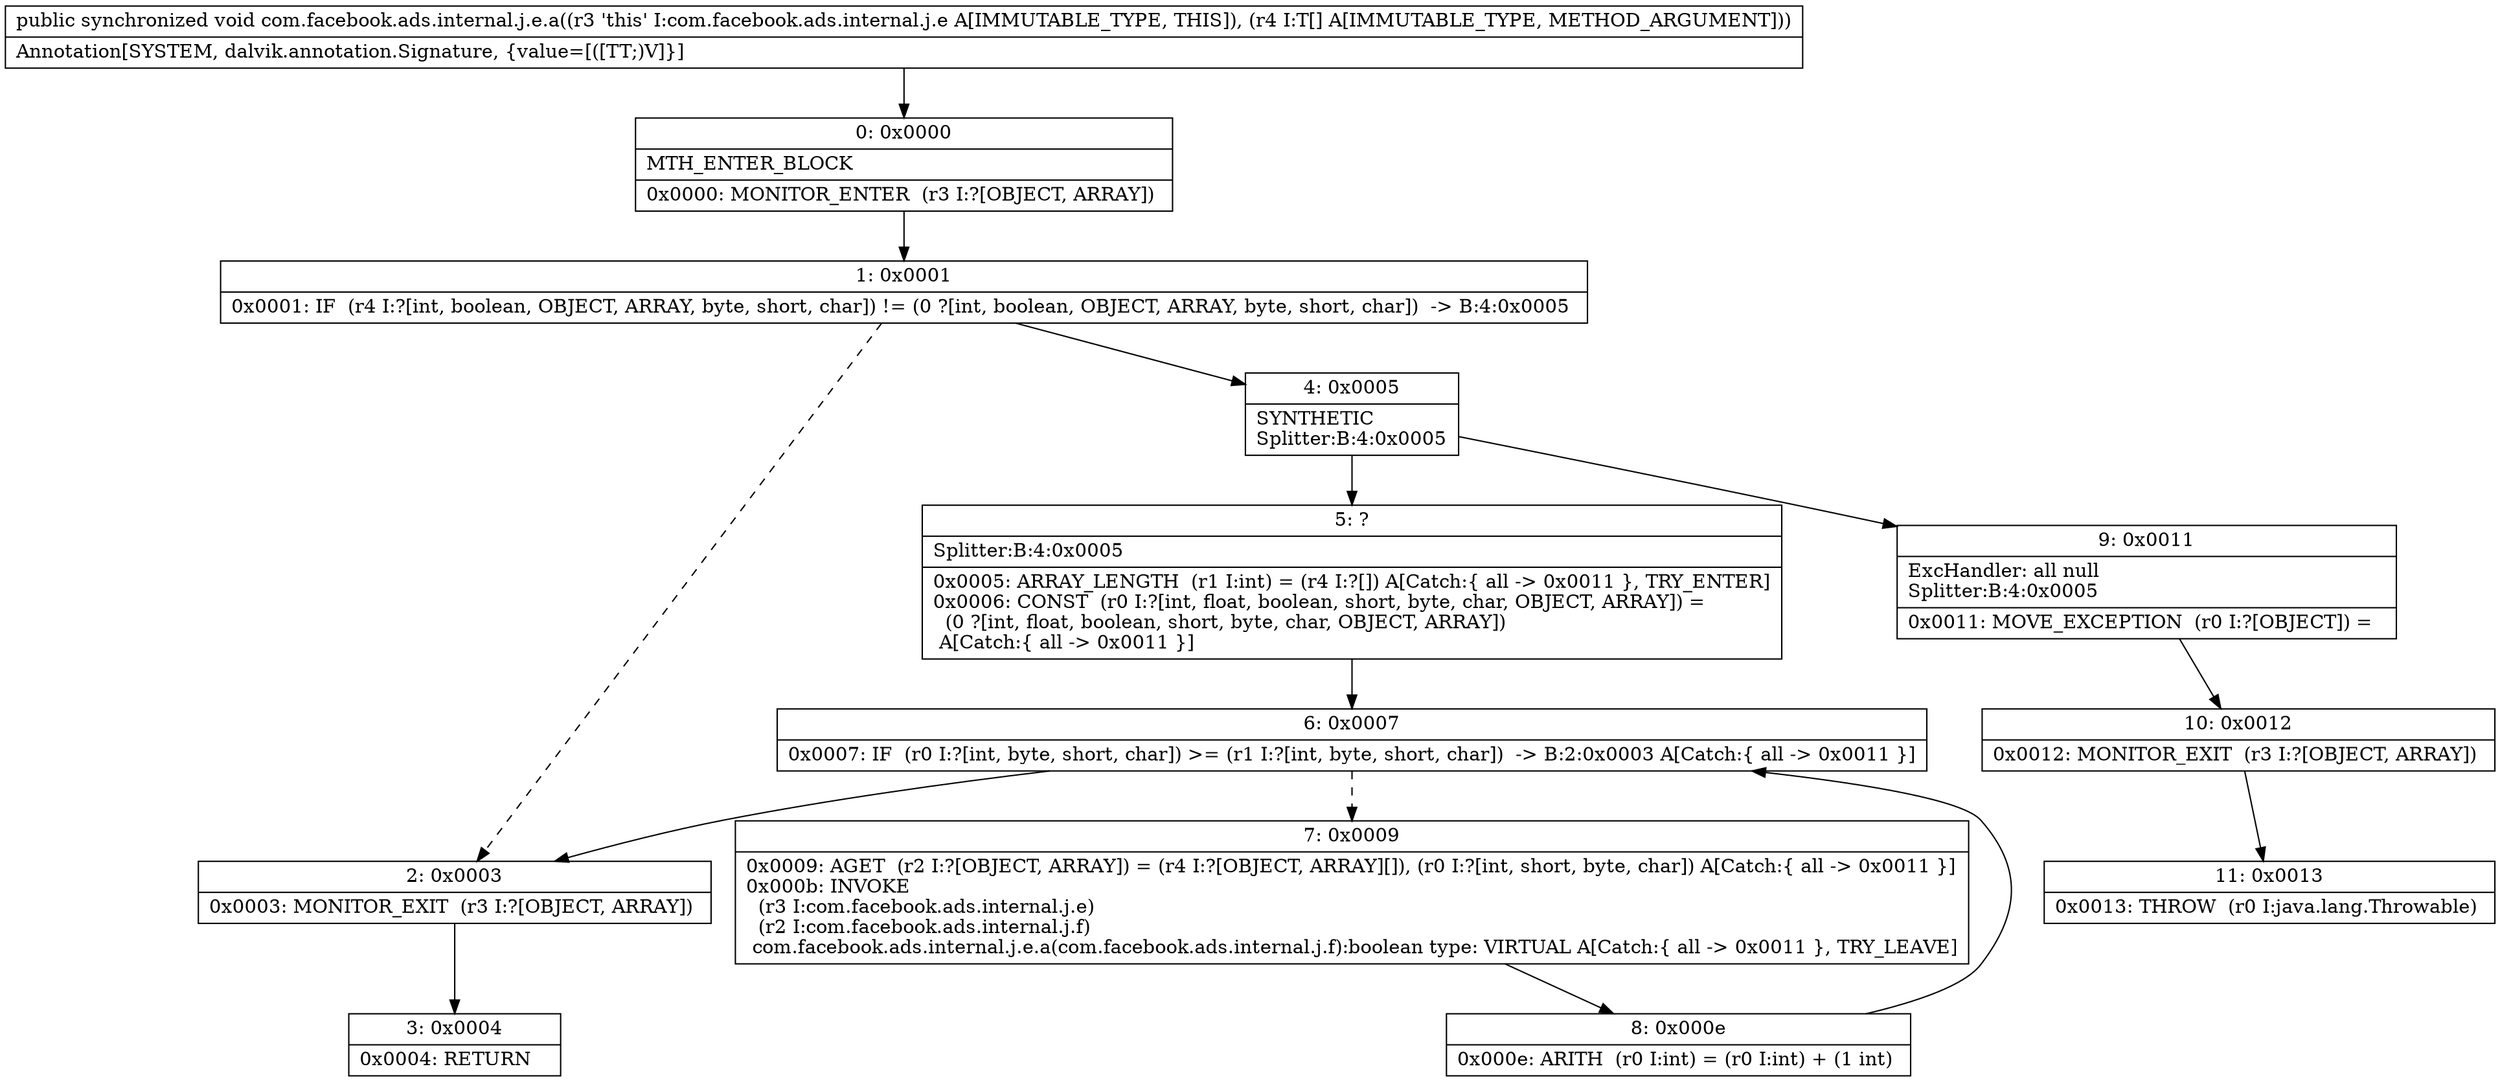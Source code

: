 digraph "CFG forcom.facebook.ads.internal.j.e.a([Lcom\/facebook\/ads\/internal\/j\/f;)V" {
Node_0 [shape=record,label="{0\:\ 0x0000|MTH_ENTER_BLOCK\l|0x0000: MONITOR_ENTER  (r3 I:?[OBJECT, ARRAY]) \l}"];
Node_1 [shape=record,label="{1\:\ 0x0001|0x0001: IF  (r4 I:?[int, boolean, OBJECT, ARRAY, byte, short, char]) != (0 ?[int, boolean, OBJECT, ARRAY, byte, short, char])  \-\> B:4:0x0005 \l}"];
Node_2 [shape=record,label="{2\:\ 0x0003|0x0003: MONITOR_EXIT  (r3 I:?[OBJECT, ARRAY]) \l}"];
Node_3 [shape=record,label="{3\:\ 0x0004|0x0004: RETURN   \l}"];
Node_4 [shape=record,label="{4\:\ 0x0005|SYNTHETIC\lSplitter:B:4:0x0005\l}"];
Node_5 [shape=record,label="{5\:\ ?|Splitter:B:4:0x0005\l|0x0005: ARRAY_LENGTH  (r1 I:int) = (r4 I:?[]) A[Catch:\{ all \-\> 0x0011 \}, TRY_ENTER]\l0x0006: CONST  (r0 I:?[int, float, boolean, short, byte, char, OBJECT, ARRAY]) = \l  (0 ?[int, float, boolean, short, byte, char, OBJECT, ARRAY])\l A[Catch:\{ all \-\> 0x0011 \}]\l}"];
Node_6 [shape=record,label="{6\:\ 0x0007|0x0007: IF  (r0 I:?[int, byte, short, char]) \>= (r1 I:?[int, byte, short, char])  \-\> B:2:0x0003 A[Catch:\{ all \-\> 0x0011 \}]\l}"];
Node_7 [shape=record,label="{7\:\ 0x0009|0x0009: AGET  (r2 I:?[OBJECT, ARRAY]) = (r4 I:?[OBJECT, ARRAY][]), (r0 I:?[int, short, byte, char]) A[Catch:\{ all \-\> 0x0011 \}]\l0x000b: INVOKE  \l  (r3 I:com.facebook.ads.internal.j.e)\l  (r2 I:com.facebook.ads.internal.j.f)\l com.facebook.ads.internal.j.e.a(com.facebook.ads.internal.j.f):boolean type: VIRTUAL A[Catch:\{ all \-\> 0x0011 \}, TRY_LEAVE]\l}"];
Node_8 [shape=record,label="{8\:\ 0x000e|0x000e: ARITH  (r0 I:int) = (r0 I:int) + (1 int) \l}"];
Node_9 [shape=record,label="{9\:\ 0x0011|ExcHandler: all null\lSplitter:B:4:0x0005\l|0x0011: MOVE_EXCEPTION  (r0 I:?[OBJECT]) =  \l}"];
Node_10 [shape=record,label="{10\:\ 0x0012|0x0012: MONITOR_EXIT  (r3 I:?[OBJECT, ARRAY]) \l}"];
Node_11 [shape=record,label="{11\:\ 0x0013|0x0013: THROW  (r0 I:java.lang.Throwable) \l}"];
MethodNode[shape=record,label="{public synchronized void com.facebook.ads.internal.j.e.a((r3 'this' I:com.facebook.ads.internal.j.e A[IMMUTABLE_TYPE, THIS]), (r4 I:T[] A[IMMUTABLE_TYPE, METHOD_ARGUMENT]))  | Annotation[SYSTEM, dalvik.annotation.Signature, \{value=[([TT;)V]\}]\l}"];
MethodNode -> Node_0;
Node_0 -> Node_1;
Node_1 -> Node_2[style=dashed];
Node_1 -> Node_4;
Node_2 -> Node_3;
Node_4 -> Node_5;
Node_4 -> Node_9;
Node_5 -> Node_6;
Node_6 -> Node_2;
Node_6 -> Node_7[style=dashed];
Node_7 -> Node_8;
Node_8 -> Node_6;
Node_9 -> Node_10;
Node_10 -> Node_11;
}


